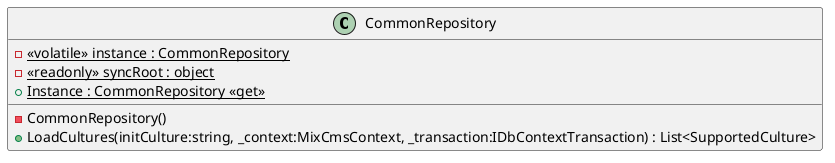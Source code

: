 @startuml
class CommonRepository {
    - {static} <<volatile>> instance : CommonRepository
    - {static} <<readonly>> syncRoot : object
    - CommonRepository()
    + {static} Instance : CommonRepository <<get>>
    + LoadCultures(initCulture:string, _context:MixCmsContext, _transaction:IDbContextTransaction) : List<SupportedCulture>
}
@enduml
